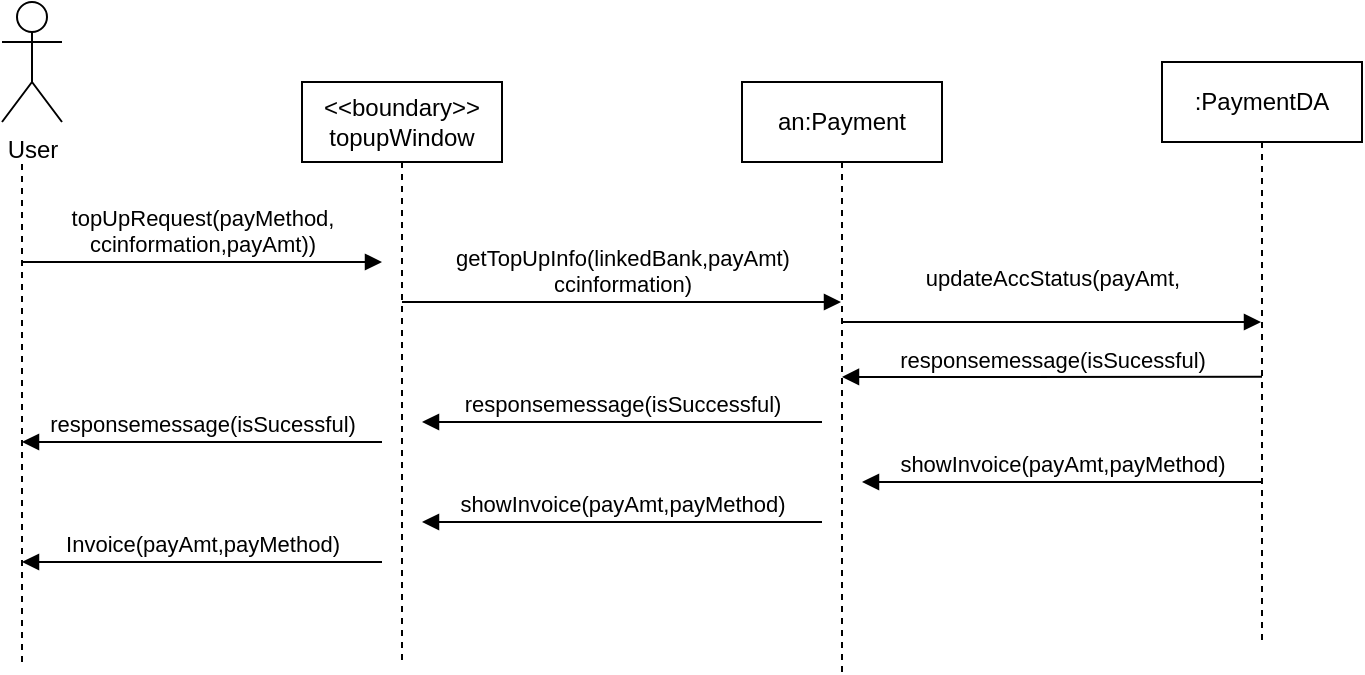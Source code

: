 <mxfile version="24.0.7" type="github">
  <diagram name="Page-1" id="2YBvvXClWsGukQMizWep">
    <mxGraphModel dx="469" dy="292" grid="1" gridSize="10" guides="1" tooltips="1" connect="1" arrows="1" fold="1" page="1" pageScale="1" pageWidth="850" pageHeight="1100" math="0" shadow="0">
      <root>
        <mxCell id="0" />
        <mxCell id="1" parent="0" />
        <mxCell id="aM9ryv3xv72pqoxQDRHE-5" value="&amp;lt;&amp;lt;boundary&amp;gt;&amp;gt;&lt;br&gt;topupWindow" style="shape=umlLifeline;perimeter=lifelinePerimeter;whiteSpace=wrap;html=1;container=0;dropTarget=0;collapsible=0;recursiveResize=0;outlineConnect=0;portConstraint=eastwest;newEdgeStyle={&quot;edgeStyle&quot;:&quot;elbowEdgeStyle&quot;,&quot;elbow&quot;:&quot;vertical&quot;,&quot;curved&quot;:0,&quot;rounded&quot;:0};" parent="1" vertex="1">
          <mxGeometry x="290" y="40" width="100" height="290" as="geometry" />
        </mxCell>
        <mxCell id="aM9ryv3xv72pqoxQDRHE-9" value="responsemessage(isSucessful)" style="html=1;verticalAlign=bottom;endArrow=block;edgeStyle=elbowEdgeStyle;elbow=vertical;curved=0;rounded=0;" parent="1" edge="1">
          <mxGeometry x="0.001" relative="1" as="geometry">
            <mxPoint x="770" y="187.42" as="sourcePoint" />
            <Array as="points" />
            <mxPoint x="560" y="187.42" as="targetPoint" />
            <mxPoint as="offset" />
          </mxGeometry>
        </mxCell>
        <mxCell id="q2_6gILEYqj1DL4kAxAB-1" value="User" style="shape=umlActor;verticalLabelPosition=bottom;verticalAlign=top;html=1;outlineConnect=0;" parent="1" vertex="1">
          <mxGeometry x="140" width="30" height="60" as="geometry" />
        </mxCell>
        <mxCell id="q2_6gILEYqj1DL4kAxAB-4" value="an:Payment" style="shape=umlLifeline;perimeter=lifelinePerimeter;whiteSpace=wrap;html=1;container=0;dropTarget=0;collapsible=0;recursiveResize=0;outlineConnect=0;portConstraint=eastwest;newEdgeStyle={&quot;edgeStyle&quot;:&quot;elbowEdgeStyle&quot;,&quot;elbow&quot;:&quot;vertical&quot;,&quot;curved&quot;:0,&quot;rounded&quot;:0};" parent="1" vertex="1">
          <mxGeometry x="510" y="40" width="100" height="295" as="geometry" />
        </mxCell>
        <mxCell id="q2_6gILEYqj1DL4kAxAB-8" value="showInvoice(payAmt,payMethod)" style="html=1;verticalAlign=bottom;endArrow=block;edgeStyle=elbowEdgeStyle;elbow=vertical;curved=0;rounded=0;" parent="1" edge="1">
          <mxGeometry x="0.001" relative="1" as="geometry">
            <mxPoint x="550" y="260" as="sourcePoint" />
            <Array as="points">
              <mxPoint x="390" y="260" />
            </Array>
            <mxPoint x="350" y="260" as="targetPoint" />
            <mxPoint as="offset" />
          </mxGeometry>
        </mxCell>
        <mxCell id="q2_6gILEYqj1DL4kAxAB-9" value=":PaymentDA" style="shape=umlLifeline;perimeter=lifelinePerimeter;whiteSpace=wrap;html=1;container=0;dropTarget=0;collapsible=0;recursiveResize=0;outlineConnect=0;portConstraint=eastwest;newEdgeStyle={&quot;edgeStyle&quot;:&quot;elbowEdgeStyle&quot;,&quot;elbow&quot;:&quot;vertical&quot;,&quot;curved&quot;:0,&quot;rounded&quot;:0};" parent="1" vertex="1">
          <mxGeometry x="720" y="30" width="100" height="290" as="geometry" />
        </mxCell>
        <mxCell id="q2_6gILEYqj1DL4kAxAB-13" value="updateAccStatus(payAmt,&lt;div&gt;&lt;br/&gt;&lt;/div&gt;" style="html=1;verticalAlign=bottom;endArrow=block;edgeStyle=elbowEdgeStyle;elbow=vertical;curved=0;rounded=0;" parent="1" edge="1">
          <mxGeometry x="0.003" relative="1" as="geometry">
            <mxPoint x="559.667" y="160" as="sourcePoint" />
            <Array as="points">
              <mxPoint x="700" y="160" />
              <mxPoint x="650" y="160" />
              <mxPoint x="595" y="160" />
            </Array>
            <mxPoint x="769.5" y="160" as="targetPoint" />
            <mxPoint as="offset" />
          </mxGeometry>
        </mxCell>
        <mxCell id="q2_6gILEYqj1DL4kAxAB-21" value="" style="endArrow=none;dashed=1;html=1;rounded=0;" parent="1" edge="1">
          <mxGeometry width="50" height="50" relative="1" as="geometry">
            <mxPoint x="150" y="330" as="sourcePoint" />
            <mxPoint x="150" y="80" as="targetPoint" />
          </mxGeometry>
        </mxCell>
        <mxCell id="q2_6gILEYqj1DL4kAxAB-24" value="topUpRequest(payMethod,&lt;div&gt;ccinformation,payAmt))&lt;/div&gt;" style="html=1;verticalAlign=bottom;endArrow=block;edgeStyle=elbowEdgeStyle;elbow=horizontal;curved=0;rounded=0;" parent="1" edge="1">
          <mxGeometry relative="1" as="geometry">
            <mxPoint x="150" y="130" as="sourcePoint" />
            <Array as="points">
              <mxPoint x="175" y="130" />
            </Array>
            <mxPoint x="330" y="130" as="targetPoint" />
            <mxPoint as="offset" />
          </mxGeometry>
        </mxCell>
        <mxCell id="q2_6gILEYqj1DL4kAxAB-26" value="responsemessage(isSuccessful)" style="html=1;verticalAlign=bottom;endArrow=block;edgeStyle=elbowEdgeStyle;elbow=vertical;curved=0;rounded=0;" parent="1" edge="1">
          <mxGeometry x="0.001" relative="1" as="geometry">
            <mxPoint x="550" y="210.0" as="sourcePoint" />
            <Array as="points">
              <mxPoint x="390" y="210.0" />
            </Array>
            <mxPoint x="350" y="210.0" as="targetPoint" />
            <mxPoint as="offset" />
          </mxGeometry>
        </mxCell>
        <mxCell id="q2_6gILEYqj1DL4kAxAB-30" value="getTopUpInfo(linkedBank,payAmt)&lt;br&gt;ccinformation)" style="html=1;verticalAlign=bottom;endArrow=block;edgeStyle=elbowEdgeStyle;elbow=vertical;curved=0;rounded=0;" parent="1" edge="1" source="aM9ryv3xv72pqoxQDRHE-5">
          <mxGeometry relative="1" as="geometry">
            <mxPoint x="350" y="140" as="sourcePoint" />
            <Array as="points">
              <mxPoint x="500" y="150" />
              <mxPoint x="375" y="140" />
            </Array>
            <mxPoint x="559.5" y="150" as="targetPoint" />
          </mxGeometry>
        </mxCell>
        <mxCell id="q2_6gILEYqj1DL4kAxAB-36" value="Invoice(payAmt,payMethod)" style="html=1;verticalAlign=bottom;endArrow=block;edgeStyle=elbowEdgeStyle;elbow=vertical;curved=0;rounded=0;" parent="1" edge="1">
          <mxGeometry x="0.001" relative="1" as="geometry">
            <mxPoint x="330" y="280" as="sourcePoint" />
            <Array as="points">
              <mxPoint x="190" y="280" />
            </Array>
            <mxPoint x="150" y="280" as="targetPoint" />
            <mxPoint as="offset" />
          </mxGeometry>
        </mxCell>
        <mxCell id="q2_6gILEYqj1DL4kAxAB-38" value="showInvoice(payAmt,payMethod)" style="html=1;verticalAlign=bottom;endArrow=block;edgeStyle=elbowEdgeStyle;elbow=vertical;curved=0;rounded=0;" parent="1" edge="1">
          <mxGeometry relative="1" as="geometry">
            <mxPoint x="770" y="240" as="sourcePoint" />
            <Array as="points">
              <mxPoint x="610" y="240" />
            </Array>
            <mxPoint x="570" y="240" as="targetPoint" />
            <mxPoint as="offset" />
          </mxGeometry>
        </mxCell>
        <mxCell id="qlyJnWVK6rqrvum7pytb-1" value="responsemessage(isSucessful)" style="html=1;verticalAlign=bottom;endArrow=block;edgeStyle=elbowEdgeStyle;elbow=vertical;curved=0;rounded=0;" edge="1" parent="1">
          <mxGeometry x="0.001" relative="1" as="geometry">
            <mxPoint x="330" y="220" as="sourcePoint" />
            <Array as="points">
              <mxPoint x="190" y="220.0" />
            </Array>
            <mxPoint x="150" y="220.0" as="targetPoint" />
            <mxPoint as="offset" />
          </mxGeometry>
        </mxCell>
      </root>
    </mxGraphModel>
  </diagram>
</mxfile>
